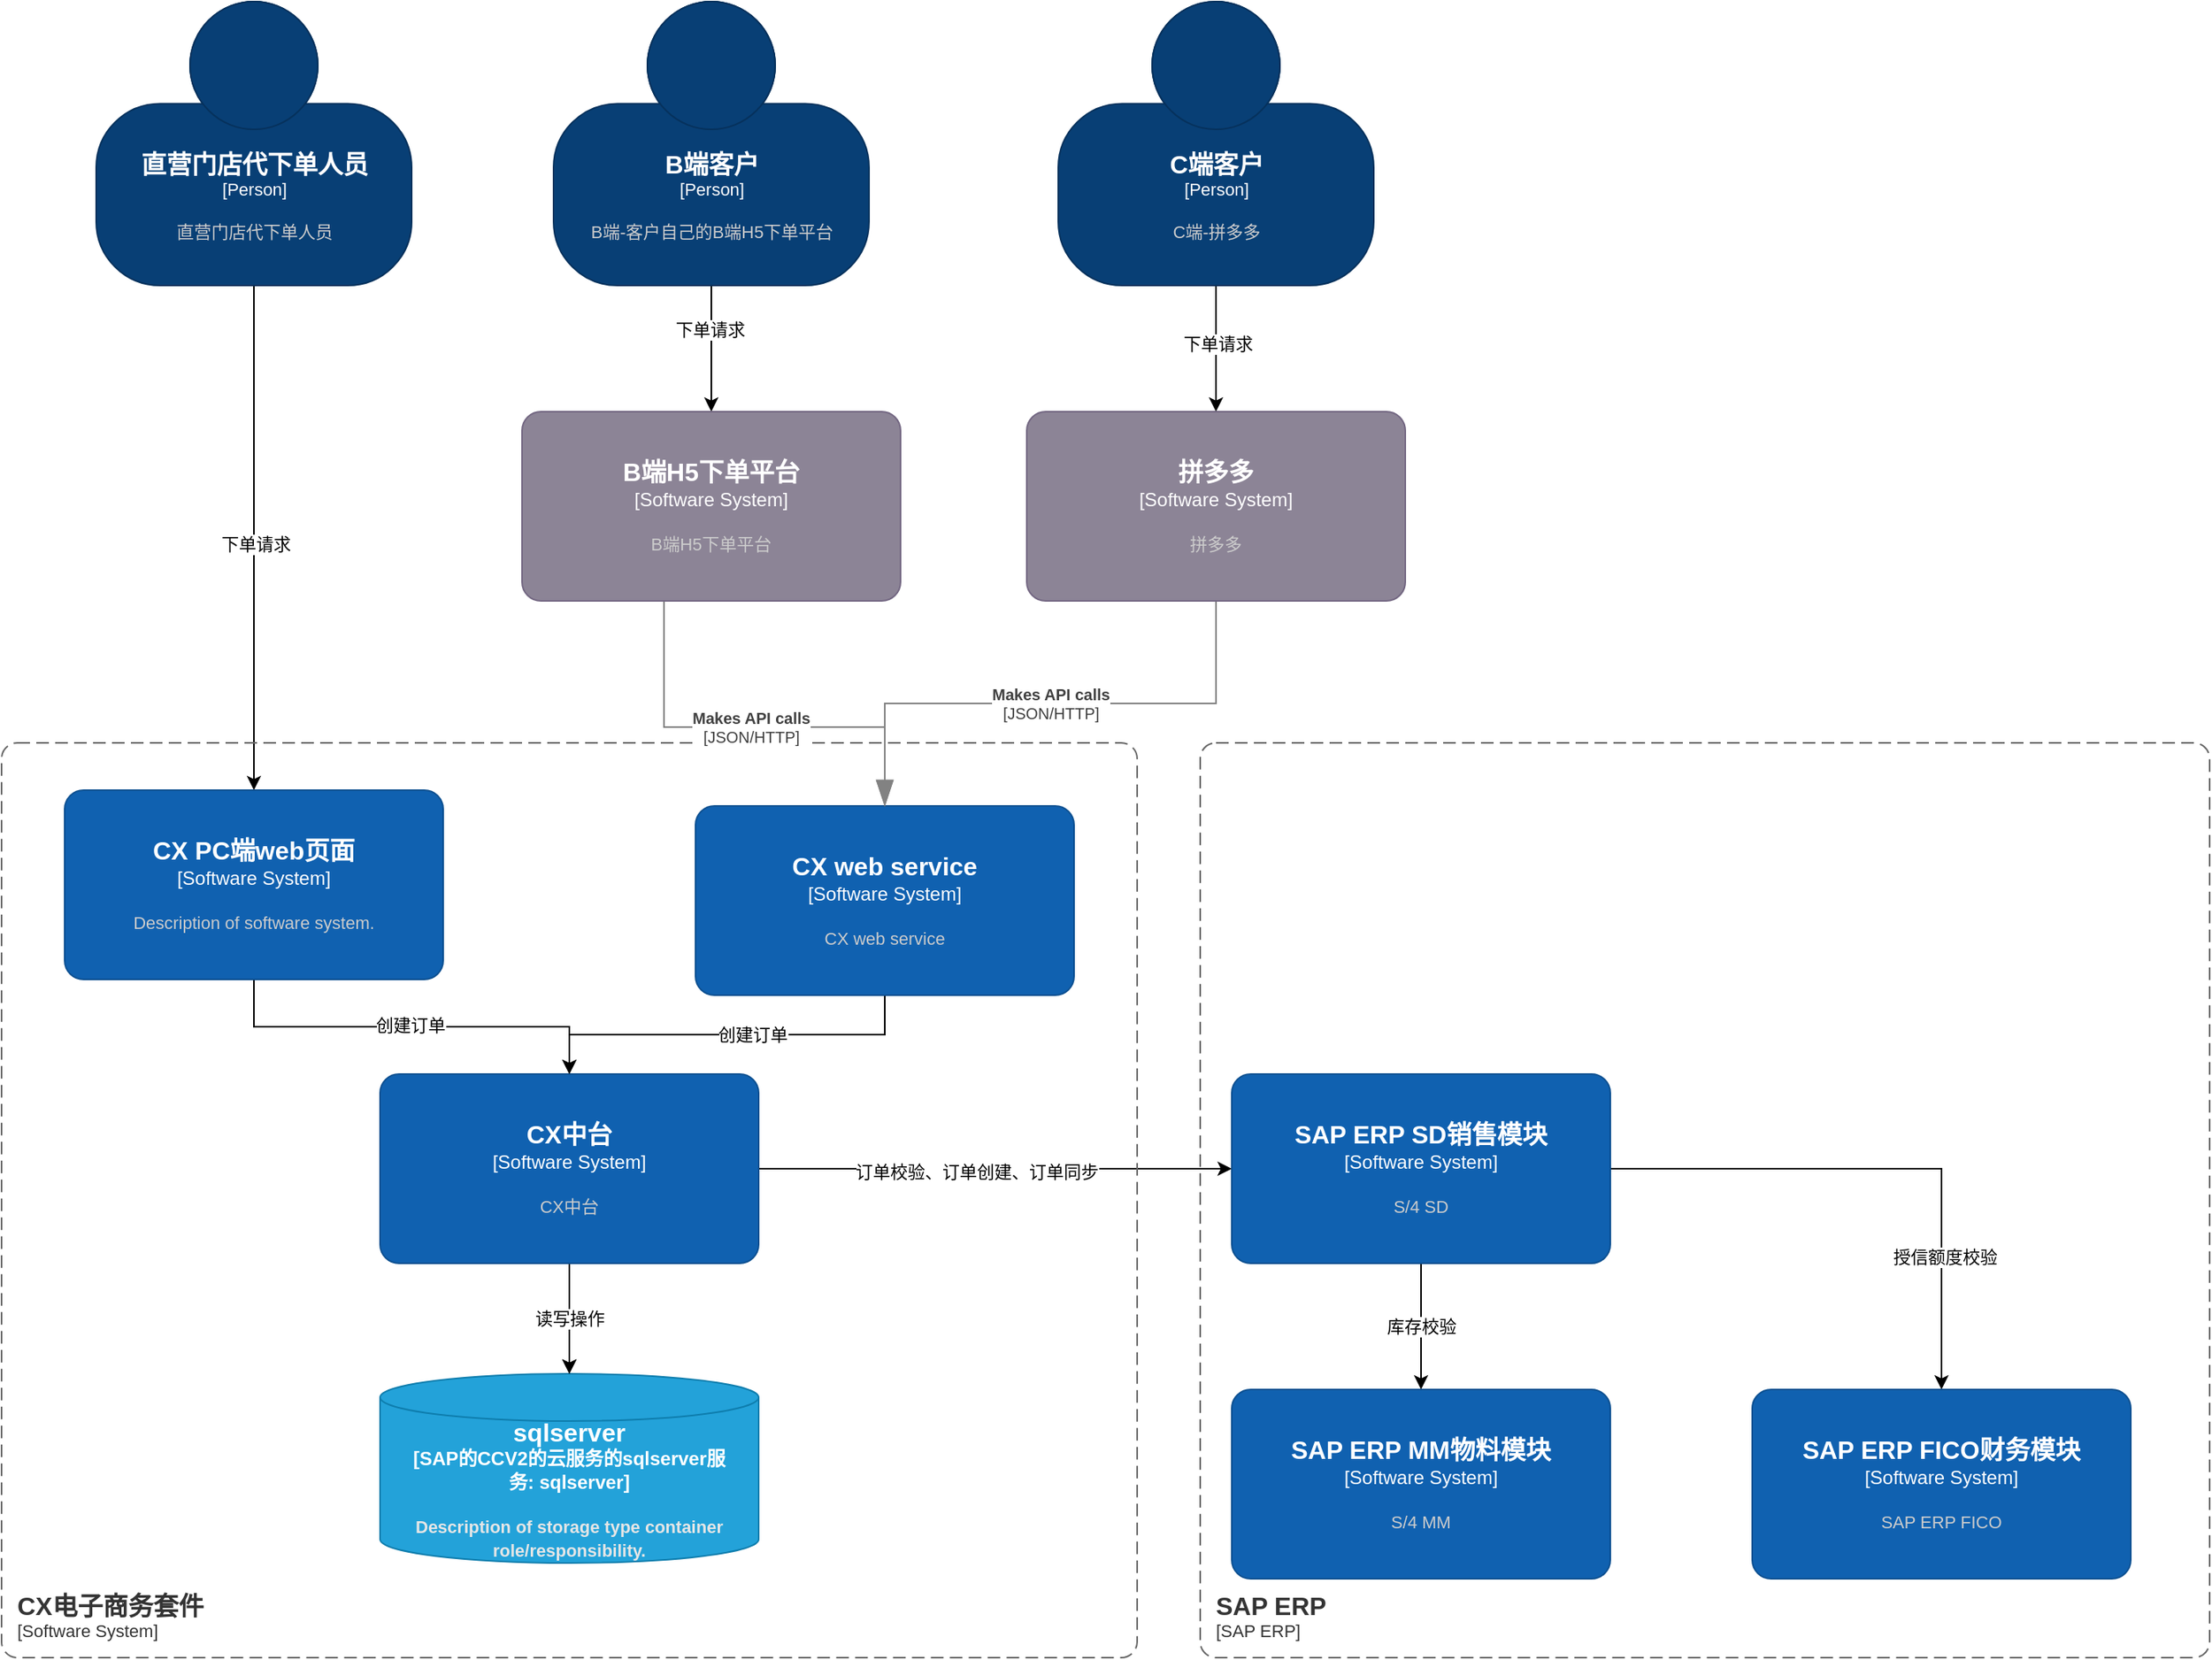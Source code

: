 <mxfile version="17.0.0" type="github">
  <diagram id="0sEi9B2ByEznspGVg_uB" name="Page-1">
    <mxGraphModel dx="1554" dy="2051" grid="1" gridSize="10" guides="1" tooltips="1" connect="1" arrows="1" fold="1" page="1" pageScale="1" pageWidth="827" pageHeight="1169" math="0" shadow="0">
      <root>
        <mxCell id="0" />
        <mxCell id="1" parent="0" />
        <mxCell id="PM0_i0iMBUqGhcqokbRn-6" style="edgeStyle=orthogonalEdgeStyle;rounded=0;orthogonalLoop=1;jettySize=auto;html=1;entryX=0.5;entryY=0;entryDx=0;entryDy=0;entryPerimeter=0;" edge="1" parent="1" source="DEqE0Zgg7CRKzhp6oG5S-2" target="DEqE0Zgg7CRKzhp6oG5S-4">
          <mxGeometry relative="1" as="geometry" />
        </mxCell>
        <mxCell id="PM0_i0iMBUqGhcqokbRn-25" value="下单请求" style="edgeLabel;html=1;align=center;verticalAlign=middle;resizable=0;points=[];" vertex="1" connectable="0" parent="PM0_i0iMBUqGhcqokbRn-6">
          <mxGeometry x="0.025" y="1" relative="1" as="geometry">
            <mxPoint as="offset" />
          </mxGeometry>
        </mxCell>
        <object placeholders="1" c4Name="直营门店代下单人员" c4Type="Person" c4Description="直营门店代下单人员" label="&lt;font style=&quot;font-size: 16px&quot;&gt;&lt;b&gt;%c4Name%&lt;/b&gt;&lt;/font&gt;&lt;div&gt;[%c4Type%]&lt;/div&gt;&lt;br&gt;&lt;div&gt;&lt;font style=&quot;font-size: 11px&quot;&gt;&lt;font color=&quot;#cccccc&quot;&gt;%c4Description%&lt;/font&gt;&lt;/div&gt;" id="DEqE0Zgg7CRKzhp6oG5S-2">
          <mxCell style="html=1;fontSize=11;dashed=0;whitespace=wrap;fillColor=#083F75;strokeColor=#06315C;fontColor=#ffffff;shape=mxgraph.c4.person2;align=center;metaEdit=1;points=[[0.5,0,0],[1,0.5,0],[1,0.75,0],[0.75,1,0],[0.5,1,0],[0.25,1,0],[0,0.75,0],[0,0.5,0]];resizable=0;" parent="1" vertex="1">
            <mxGeometry x="60" y="-180" width="200" height="180" as="geometry" />
          </mxCell>
        </object>
        <mxCell id="PM0_i0iMBUqGhcqokbRn-12" style="edgeStyle=orthogonalEdgeStyle;rounded=0;orthogonalLoop=1;jettySize=auto;html=1;" edge="1" parent="1" source="DEqE0Zgg7CRKzhp6oG5S-4" target="PM0_i0iMBUqGhcqokbRn-7">
          <mxGeometry relative="1" as="geometry" />
        </mxCell>
        <mxCell id="PM0_i0iMBUqGhcqokbRn-42" value="创建订单" style="edgeLabel;html=1;align=center;verticalAlign=middle;resizable=0;points=[];" vertex="1" connectable="0" parent="PM0_i0iMBUqGhcqokbRn-12">
          <mxGeometry x="-0.008" y="1" relative="1" as="geometry">
            <mxPoint as="offset" />
          </mxGeometry>
        </mxCell>
        <object placeholders="1" c4Name="CX PC端web页面" c4Type="Software System" c4Description="Description of software system." label="&lt;font style=&quot;font-size: 16px&quot;&gt;&lt;b&gt;%c4Name%&lt;/b&gt;&lt;/font&gt;&lt;div&gt;[%c4Type%]&lt;/div&gt;&lt;br&gt;&lt;div&gt;&lt;font style=&quot;font-size: 11px&quot;&gt;&lt;font color=&quot;#cccccc&quot;&gt;%c4Description%&lt;/font&gt;&lt;/div&gt;" id="DEqE0Zgg7CRKzhp6oG5S-4">
          <mxCell style="rounded=1;whiteSpace=wrap;html=1;labelBackgroundColor=none;fillColor=#1061B0;fontColor=#ffffff;align=center;arcSize=10;strokeColor=#0D5091;metaEdit=1;resizable=0;points=[[0.25,0,0],[0.5,0,0],[0.75,0,0],[1,0.25,0],[1,0.5,0],[1,0.75,0],[0.75,1,0],[0.5,1,0],[0.25,1,0],[0,0.75,0],[0,0.5,0],[0,0.25,0]];" parent="1" vertex="1">
            <mxGeometry x="40" y="320" width="240" height="120" as="geometry" />
          </mxCell>
        </object>
        <object placeholders="1" c4Type="sqlserver" c4Container="SAP的CCV2的云服务的sqlserver服务" c4Technology="sqlserver" c4Description="Description of storage type container role/responsibility." label="&lt;font style=&quot;font-size: 16px&quot;&gt;&lt;b&gt;%c4Type%&lt;/font&gt;&lt;div&gt;[%c4Container%:&amp;nbsp;%c4Technology%]&lt;/div&gt;&lt;br&gt;&lt;div&gt;&lt;font style=&quot;font-size: 11px&quot;&gt;&lt;font color=&quot;#E6E6E6&quot;&gt;%c4Description%&lt;/font&gt;&lt;/div&gt;" id="PM0_i0iMBUqGhcqokbRn-3">
          <mxCell style="shape=cylinder3;size=15;whiteSpace=wrap;html=1;boundedLbl=1;rounded=0;labelBackgroundColor=none;fillColor=#23A2D9;fontSize=12;fontColor=#ffffff;align=center;strokeColor=#0E7DAD;metaEdit=1;points=[[0.5,0,0],[1,0.25,0],[1,0.5,0],[1,0.75,0],[0.5,1,0],[0,0.75,0],[0,0.5,0],[0,0.25,0]];resizable=0;" vertex="1" parent="1">
            <mxGeometry x="240" y="690" width="240" height="120" as="geometry" />
          </mxCell>
        </object>
        <mxCell id="PM0_i0iMBUqGhcqokbRn-28" style="edgeStyle=orthogonalEdgeStyle;rounded=0;orthogonalLoop=1;jettySize=auto;html=1;" edge="1" parent="1" source="PM0_i0iMBUqGhcqokbRn-7" target="PM0_i0iMBUqGhcqokbRn-3">
          <mxGeometry relative="1" as="geometry">
            <mxPoint x="360" y="690" as="targetPoint" />
          </mxGeometry>
        </mxCell>
        <mxCell id="PM0_i0iMBUqGhcqokbRn-30" value="读写操作" style="edgeStyle=orthogonalEdgeStyle;rounded=0;orthogonalLoop=1;jettySize=auto;html=1;" edge="1" parent="1" source="PM0_i0iMBUqGhcqokbRn-7" target="PM0_i0iMBUqGhcqokbRn-3">
          <mxGeometry relative="1" as="geometry" />
        </mxCell>
        <mxCell id="PM0_i0iMBUqGhcqokbRn-33" value="" style="edgeStyle=orthogonalEdgeStyle;rounded=0;orthogonalLoop=1;jettySize=auto;html=1;" edge="1" parent="1" source="PM0_i0iMBUqGhcqokbRn-7" target="PM0_i0iMBUqGhcqokbRn-32">
          <mxGeometry relative="1" as="geometry" />
        </mxCell>
        <mxCell id="PM0_i0iMBUqGhcqokbRn-35" value="订单校验、订单创建、订单同步" style="edgeLabel;html=1;align=center;verticalAlign=middle;resizable=0;points=[];" vertex="1" connectable="0" parent="PM0_i0iMBUqGhcqokbRn-33">
          <mxGeometry x="-0.08" y="-2" relative="1" as="geometry">
            <mxPoint as="offset" />
          </mxGeometry>
        </mxCell>
        <object placeholders="1" c4Name="CX中台" c4Type="Software System" c4Description="CX中台" label="&lt;font style=&quot;font-size: 16px&quot;&gt;&lt;b&gt;%c4Name%&lt;/b&gt;&lt;/font&gt;&lt;div&gt;[%c4Type%]&lt;/div&gt;&lt;br&gt;&lt;div&gt;&lt;font style=&quot;font-size: 11px&quot;&gt;&lt;font color=&quot;#cccccc&quot;&gt;%c4Description%&lt;/font&gt;&lt;/div&gt;" id="PM0_i0iMBUqGhcqokbRn-7">
          <mxCell style="rounded=1;whiteSpace=wrap;html=1;labelBackgroundColor=none;fillColor=#1061B0;fontColor=#ffffff;align=center;arcSize=10;strokeColor=#0D5091;metaEdit=1;resizable=0;points=[[0.25,0,0],[0.5,0,0],[0.75,0,0],[1,0.25,0],[1,0.5,0],[1,0.75,0],[0.75,1,0],[0.5,1,0],[0.25,1,0],[0,0.75,0],[0,0.5,0],[0,0.25,0]];" vertex="1" parent="1">
            <mxGeometry x="240" y="500" width="240" height="120" as="geometry" />
          </mxCell>
        </object>
        <object placeholders="1" c4Name="CX电子商务套件" c4Type="SystemScopeBoundary" c4Application="Software System" label="&lt;font style=&quot;font-size: 16px&quot;&gt;&lt;b&gt;&lt;div style=&quot;text-align: left&quot;&gt;%c4Name%&lt;/div&gt;&lt;/b&gt;&lt;/font&gt;&lt;div style=&quot;text-align: left&quot;&gt;[%c4Application%]&lt;/div&gt;" id="PM0_i0iMBUqGhcqokbRn-8">
          <mxCell style="rounded=1;fontSize=11;whiteSpace=wrap;html=1;dashed=1;arcSize=20;fillColor=none;strokeColor=#666666;fontColor=#333333;labelBackgroundColor=none;align=left;verticalAlign=bottom;labelBorderColor=none;spacingTop=0;spacing=10;dashPattern=8 4;metaEdit=1;rotatable=0;perimeter=rectanglePerimeter;noLabel=0;labelPadding=0;allowArrows=0;connectable=0;expand=0;recursiveResize=0;editable=1;pointerEvents=0;absoluteArcSize=1;points=[[0.25,0,0],[0.5,0,0],[0.75,0,0],[1,0.25,0],[1,0.5,0],[1,0.75,0],[0.75,1,0],[0.5,1,0],[0.25,1,0],[0,0.75,0],[0,0.5,0],[0,0.25,0]];" vertex="1" parent="1">
            <mxGeometry y="290" width="720" height="580" as="geometry" />
          </mxCell>
        </object>
        <mxCell id="PM0_i0iMBUqGhcqokbRn-13" style="edgeStyle=orthogonalEdgeStyle;rounded=0;orthogonalLoop=1;jettySize=auto;html=1;entryX=0.5;entryY=0;entryDx=0;entryDy=0;entryPerimeter=0;" edge="1" parent="1" source="PM0_i0iMBUqGhcqokbRn-9" target="PM0_i0iMBUqGhcqokbRn-7">
          <mxGeometry relative="1" as="geometry" />
        </mxCell>
        <mxCell id="PM0_i0iMBUqGhcqokbRn-43" value="创建订单" style="edgeLabel;html=1;align=center;verticalAlign=middle;resizable=0;points=[];" vertex="1" connectable="0" parent="PM0_i0iMBUqGhcqokbRn-13">
          <mxGeometry x="-0.128" relative="1" as="geometry">
            <mxPoint as="offset" />
          </mxGeometry>
        </mxCell>
        <object placeholders="1" c4Name="CX web service" c4Type="Software System" c4Description="CX web service" label="&lt;font style=&quot;font-size: 16px&quot;&gt;&lt;b&gt;%c4Name%&lt;/b&gt;&lt;/font&gt;&lt;div&gt;[%c4Type%]&lt;/div&gt;&lt;br&gt;&lt;div&gt;&lt;font style=&quot;font-size: 11px&quot;&gt;&lt;font color=&quot;#cccccc&quot;&gt;%c4Description%&lt;/font&gt;&lt;/div&gt;" id="PM0_i0iMBUqGhcqokbRn-9">
          <mxCell style="rounded=1;whiteSpace=wrap;html=1;labelBackgroundColor=none;fillColor=#1061B0;fontColor=#ffffff;align=center;arcSize=10;strokeColor=#0D5091;metaEdit=1;resizable=0;points=[[0.25,0,0],[0.5,0,0],[0.75,0,0],[1,0.25,0],[1,0.5,0],[1,0.75,0],[0.75,1,0],[0.5,1,0],[0.25,1,0],[0,0.75,0],[0,0.5,0],[0,0.25,0]];" vertex="1" parent="1">
            <mxGeometry x="440" y="330" width="240" height="120" as="geometry" />
          </mxCell>
        </object>
        <object placeholders="1" c4Type="Relationship" c4Technology="JSON/HTTP" c4Description="Makes API calls" label="&lt;div style=&quot;text-align: left&quot;&gt;&lt;div style=&quot;text-align: center&quot;&gt;&lt;b&gt;%c4Description%&lt;/b&gt;&lt;/div&gt;&lt;div style=&quot;text-align: center&quot;&gt;[%c4Technology%]&lt;/div&gt;&lt;/div&gt;" id="PM0_i0iMBUqGhcqokbRn-16">
          <mxCell style="endArrow=blockThin;html=1;fontSize=10;fontColor=#404040;strokeWidth=1;endFill=1;strokeColor=#828282;elbow=vertical;metaEdit=1;endSize=14;startSize=14;jumpStyle=arc;jumpSize=16;rounded=0;edgeStyle=orthogonalEdgeStyle;exitX=0.5;exitY=1;exitDx=0;exitDy=0;exitPerimeter=0;" edge="1" parent="1" source="PM0_i0iMBUqGhcqokbRn-22" target="PM0_i0iMBUqGhcqokbRn-9">
            <mxGeometry width="240" relative="1" as="geometry">
              <mxPoint x="690" y="240" as="sourcePoint" />
              <mxPoint x="540" y="550" as="targetPoint" />
            </mxGeometry>
          </mxCell>
        </object>
        <object placeholders="1" c4Type="Relationship" c4Technology="JSON/HTTP" c4Description="Makes API calls" label="&lt;div style=&quot;text-align: left&quot;&gt;&lt;div style=&quot;text-align: center&quot;&gt;&lt;b&gt;%c4Description%&lt;/b&gt;&lt;/div&gt;&lt;div style=&quot;text-align: center&quot;&gt;[%c4Technology%]&lt;/div&gt;&lt;/div&gt;" id="PM0_i0iMBUqGhcqokbRn-17">
          <mxCell style="endArrow=blockThin;html=1;fontSize=10;fontColor=#404040;strokeWidth=1;endFill=1;strokeColor=#828282;elbow=vertical;metaEdit=1;endSize=14;startSize=14;jumpStyle=arc;jumpSize=16;rounded=0;edgeStyle=orthogonalEdgeStyle;" edge="1" parent="1" source="PM0_i0iMBUqGhcqokbRn-21">
            <mxGeometry width="240" relative="1" as="geometry">
              <mxPoint x="420" y="240" as="sourcePoint" />
              <mxPoint x="560" y="330" as="targetPoint" />
              <Array as="points">
                <mxPoint x="420" y="280" />
                <mxPoint x="560" y="280" />
              </Array>
            </mxGeometry>
          </mxCell>
        </object>
        <mxCell id="PM0_i0iMBUqGhcqokbRn-23" style="edgeStyle=orthogonalEdgeStyle;rounded=0;orthogonalLoop=1;jettySize=auto;html=1;" edge="1" parent="1" source="PM0_i0iMBUqGhcqokbRn-19" target="PM0_i0iMBUqGhcqokbRn-21">
          <mxGeometry relative="1" as="geometry" />
        </mxCell>
        <mxCell id="PM0_i0iMBUqGhcqokbRn-26" value="下单请求" style="edgeLabel;html=1;align=center;verticalAlign=middle;resizable=0;points=[];" vertex="1" connectable="0" parent="PM0_i0iMBUqGhcqokbRn-23">
          <mxGeometry x="-0.3" y="-1" relative="1" as="geometry">
            <mxPoint as="offset" />
          </mxGeometry>
        </mxCell>
        <object placeholders="1" c4Name="B端客户" c4Type="Person" c4Description="B端-客户自己的B端H5下单平台" label="&lt;font style=&quot;font-size: 16px&quot;&gt;&lt;b&gt;%c4Name%&lt;/b&gt;&lt;/font&gt;&lt;div&gt;[%c4Type%]&lt;/div&gt;&lt;br&gt;&lt;div&gt;&lt;font style=&quot;font-size: 11px&quot;&gt;&lt;font color=&quot;#cccccc&quot;&gt;%c4Description%&lt;/font&gt;&lt;/div&gt;" id="PM0_i0iMBUqGhcqokbRn-19">
          <mxCell style="html=1;fontSize=11;dashed=0;whitespace=wrap;fillColor=#083F75;strokeColor=#06315C;fontColor=#ffffff;shape=mxgraph.c4.person2;align=center;metaEdit=1;points=[[0.5,0,0],[1,0.5,0],[1,0.75,0],[0.75,1,0],[0.5,1,0],[0.25,1,0],[0,0.75,0],[0,0.5,0]];resizable=0;" vertex="1" parent="1">
            <mxGeometry x="350" y="-180" width="200" height="180" as="geometry" />
          </mxCell>
        </object>
        <mxCell id="PM0_i0iMBUqGhcqokbRn-24" style="edgeStyle=orthogonalEdgeStyle;rounded=0;orthogonalLoop=1;jettySize=auto;html=1;entryX=0.5;entryY=0;entryDx=0;entryDy=0;entryPerimeter=0;" edge="1" parent="1" source="PM0_i0iMBUqGhcqokbRn-20" target="PM0_i0iMBUqGhcqokbRn-22">
          <mxGeometry relative="1" as="geometry" />
        </mxCell>
        <mxCell id="PM0_i0iMBUqGhcqokbRn-27" value="下单请求" style="edgeLabel;html=1;align=center;verticalAlign=middle;resizable=0;points=[];" vertex="1" connectable="0" parent="PM0_i0iMBUqGhcqokbRn-24">
          <mxGeometry x="-0.075" y="1" relative="1" as="geometry">
            <mxPoint as="offset" />
          </mxGeometry>
        </mxCell>
        <object placeholders="1" c4Name="C端客户" c4Type="Person" c4Description="C端-拼多多" label="&lt;font style=&quot;font-size: 16px&quot;&gt;&lt;b&gt;%c4Name%&lt;/b&gt;&lt;/font&gt;&lt;div&gt;[%c4Type%]&lt;/div&gt;&lt;br&gt;&lt;div&gt;&lt;font style=&quot;font-size: 11px&quot;&gt;&lt;font color=&quot;#cccccc&quot;&gt;%c4Description%&lt;/font&gt;&lt;/div&gt;" id="PM0_i0iMBUqGhcqokbRn-20">
          <mxCell style="html=1;fontSize=11;dashed=0;whitespace=wrap;fillColor=#083F75;strokeColor=#06315C;fontColor=#ffffff;shape=mxgraph.c4.person2;align=center;metaEdit=1;points=[[0.5,0,0],[1,0.5,0],[1,0.75,0],[0.75,1,0],[0.5,1,0],[0.25,1,0],[0,0.75,0],[0,0.5,0]];resizable=0;" vertex="1" parent="1">
            <mxGeometry x="670" y="-180" width="200" height="180" as="geometry" />
          </mxCell>
        </object>
        <object placeholders="1" c4Name="B端H5下单平台" c4Type="Software System" c4Description="B端H5下单平台" label="&lt;font style=&quot;font-size: 16px&quot;&gt;&lt;b&gt;%c4Name%&lt;/b&gt;&lt;/font&gt;&lt;div&gt;[%c4Type%]&lt;/div&gt;&lt;br&gt;&lt;div&gt;&lt;font style=&quot;font-size: 11px&quot;&gt;&lt;font color=&quot;#cccccc&quot;&gt;%c4Description%&lt;/font&gt;&lt;/div&gt;" id="PM0_i0iMBUqGhcqokbRn-21">
          <mxCell style="rounded=1;whiteSpace=wrap;html=1;labelBackgroundColor=none;fillColor=#8C8496;fontColor=#ffffff;align=center;arcSize=10;strokeColor=#736782;metaEdit=1;resizable=0;points=[[0.25,0,0],[0.5,0,0],[0.75,0,0],[1,0.25,0],[1,0.5,0],[1,0.75,0],[0.75,1,0],[0.5,1,0],[0.25,1,0],[0,0.75,0],[0,0.5,0],[0,0.25,0]];" vertex="1" parent="1">
            <mxGeometry x="330" y="80" width="240" height="120" as="geometry" />
          </mxCell>
        </object>
        <object placeholders="1" c4Name="拼多多" c4Type="Software System" c4Description="拼多多" label="&lt;font style=&quot;font-size: 16px&quot;&gt;&lt;b&gt;%c4Name%&lt;/b&gt;&lt;/font&gt;&lt;div&gt;[%c4Type%]&lt;/div&gt;&lt;br&gt;&lt;div&gt;&lt;font style=&quot;font-size: 11px&quot;&gt;&lt;font color=&quot;#cccccc&quot;&gt;%c4Description%&lt;/font&gt;&lt;/div&gt;" id="PM0_i0iMBUqGhcqokbRn-22">
          <mxCell style="rounded=1;whiteSpace=wrap;html=1;labelBackgroundColor=none;fillColor=#8C8496;fontColor=#ffffff;align=center;arcSize=10;strokeColor=#736782;metaEdit=1;resizable=0;points=[[0.25,0,0],[0.5,0,0],[0.75,0,0],[1,0.25,0],[1,0.5,0],[1,0.75,0],[0.75,1,0],[0.5,1,0],[0.25,1,0],[0,0.75,0],[0,0.5,0],[0,0.25,0]];" vertex="1" parent="1">
            <mxGeometry x="650" y="80" width="240" height="120" as="geometry" />
          </mxCell>
        </object>
        <mxCell id="PM0_i0iMBUqGhcqokbRn-37" style="edgeStyle=orthogonalEdgeStyle;rounded=0;orthogonalLoop=1;jettySize=auto;html=1;entryX=0.5;entryY=0;entryDx=0;entryDy=0;entryPerimeter=0;" edge="1" parent="1" source="PM0_i0iMBUqGhcqokbRn-32" target="PM0_i0iMBUqGhcqokbRn-36">
          <mxGeometry relative="1" as="geometry" />
        </mxCell>
        <mxCell id="PM0_i0iMBUqGhcqokbRn-44" value="库存校验" style="edgeLabel;html=1;align=center;verticalAlign=middle;resizable=0;points=[];" vertex="1" connectable="0" parent="PM0_i0iMBUqGhcqokbRn-37">
          <mxGeometry relative="1" as="geometry">
            <mxPoint as="offset" />
          </mxGeometry>
        </mxCell>
        <mxCell id="PM0_i0iMBUqGhcqokbRn-39" style="edgeStyle=orthogonalEdgeStyle;rounded=0;orthogonalLoop=1;jettySize=auto;html=1;" edge="1" parent="1" source="PM0_i0iMBUqGhcqokbRn-32" target="PM0_i0iMBUqGhcqokbRn-38">
          <mxGeometry relative="1" as="geometry" />
        </mxCell>
        <mxCell id="PM0_i0iMBUqGhcqokbRn-45" value="授信额度校验" style="edgeLabel;html=1;align=center;verticalAlign=middle;resizable=0;points=[];" vertex="1" connectable="0" parent="PM0_i0iMBUqGhcqokbRn-39">
          <mxGeometry x="0.52" y="2" relative="1" as="geometry">
            <mxPoint as="offset" />
          </mxGeometry>
        </mxCell>
        <object placeholders="1" c4Name="SAP ERP SD销售模块" c4Type="Software System" c4Description="S/4 SD" label="&lt;font style=&quot;font-size: 16px&quot;&gt;&lt;b&gt;%c4Name%&lt;/b&gt;&lt;/font&gt;&lt;div&gt;[%c4Type%]&lt;/div&gt;&lt;br&gt;&lt;div&gt;&lt;font style=&quot;font-size: 11px&quot;&gt;&lt;font color=&quot;#cccccc&quot;&gt;%c4Description%&lt;/font&gt;&lt;/div&gt;" id="PM0_i0iMBUqGhcqokbRn-32">
          <mxCell style="rounded=1;whiteSpace=wrap;html=1;labelBackgroundColor=none;fillColor=#1061B0;fontColor=#ffffff;align=center;arcSize=10;strokeColor=#0D5091;metaEdit=1;resizable=0;points=[[0.25,0,0],[0.5,0,0],[0.75,0,0],[1,0.25,0],[1,0.5,0],[1,0.75,0],[0.75,1,0],[0.5,1,0],[0.25,1,0],[0,0.75,0],[0,0.5,0],[0,0.25,0]];" vertex="1" parent="1">
            <mxGeometry x="780" y="500" width="240" height="120" as="geometry" />
          </mxCell>
        </object>
        <object placeholders="1" c4Name="SAP ERP" c4Type="SystemScopeBoundary" c4Application="SAP ERP" label="&lt;font style=&quot;font-size: 16px&quot;&gt;&lt;b&gt;&lt;div style=&quot;text-align: left&quot;&gt;%c4Name%&lt;/div&gt;&lt;/b&gt;&lt;/font&gt;&lt;div style=&quot;text-align: left&quot;&gt;[%c4Application%]&lt;/div&gt;" id="PM0_i0iMBUqGhcqokbRn-34">
          <mxCell style="rounded=1;fontSize=11;whiteSpace=wrap;html=1;dashed=1;arcSize=20;fillColor=none;strokeColor=#666666;fontColor=#333333;labelBackgroundColor=none;align=left;verticalAlign=bottom;labelBorderColor=none;spacingTop=0;spacing=10;dashPattern=8 4;metaEdit=1;rotatable=0;perimeter=rectanglePerimeter;noLabel=0;labelPadding=0;allowArrows=0;connectable=0;expand=0;recursiveResize=0;editable=1;pointerEvents=0;absoluteArcSize=1;points=[[0.25,0,0],[0.5,0,0],[0.75,0,0],[1,0.25,0],[1,0.5,0],[1,0.75,0],[0.75,1,0],[0.5,1,0],[0.25,1,0],[0,0.75,0],[0,0.5,0],[0,0.25,0]];" vertex="1" parent="1">
            <mxGeometry x="760" y="290" width="640" height="580" as="geometry" />
          </mxCell>
        </object>
        <object placeholders="1" c4Name="SAP ERP MM物料模块" c4Type="Software System" c4Description="S/4 MM" label="&lt;font style=&quot;font-size: 16px&quot;&gt;&lt;b&gt;%c4Name%&lt;/b&gt;&lt;/font&gt;&lt;div&gt;[%c4Type%]&lt;/div&gt;&lt;br&gt;&lt;div&gt;&lt;font style=&quot;font-size: 11px&quot;&gt;&lt;font color=&quot;#cccccc&quot;&gt;%c4Description%&lt;/font&gt;&lt;/div&gt;" id="PM0_i0iMBUqGhcqokbRn-36">
          <mxCell style="rounded=1;whiteSpace=wrap;html=1;labelBackgroundColor=none;fillColor=#1061B0;fontColor=#ffffff;align=center;arcSize=10;strokeColor=#0D5091;metaEdit=1;resizable=0;points=[[0.25,0,0],[0.5,0,0],[0.75,0,0],[1,0.25,0],[1,0.5,0],[1,0.75,0],[0.75,1,0],[0.5,1,0],[0.25,1,0],[0,0.75,0],[0,0.5,0],[0,0.25,0]];" vertex="1" parent="1">
            <mxGeometry x="780" y="700" width="240" height="120" as="geometry" />
          </mxCell>
        </object>
        <object placeholders="1" c4Name="SAP ERP FICO财务模块" c4Type="Software System" c4Description="SAP ERP FICO" label="&lt;font style=&quot;font-size: 16px&quot;&gt;&lt;b&gt;%c4Name%&lt;/b&gt;&lt;/font&gt;&lt;div&gt;[%c4Type%]&lt;/div&gt;&lt;br&gt;&lt;div&gt;&lt;font style=&quot;font-size: 11px&quot;&gt;&lt;font color=&quot;#cccccc&quot;&gt;%c4Description%&lt;/font&gt;&lt;/div&gt;" id="PM0_i0iMBUqGhcqokbRn-38">
          <mxCell style="rounded=1;whiteSpace=wrap;html=1;labelBackgroundColor=none;fillColor=#1061B0;fontColor=#ffffff;align=center;arcSize=10;strokeColor=#0D5091;metaEdit=1;resizable=0;points=[[0.25,0,0],[0.5,0,0],[0.75,0,0],[1,0.25,0],[1,0.5,0],[1,0.75,0],[0.75,1,0],[0.5,1,0],[0.25,1,0],[0,0.75,0],[0,0.5,0],[0,0.25,0]];" vertex="1" parent="1">
            <mxGeometry x="1110" y="700" width="240" height="120" as="geometry" />
          </mxCell>
        </object>
      </root>
    </mxGraphModel>
  </diagram>
</mxfile>
